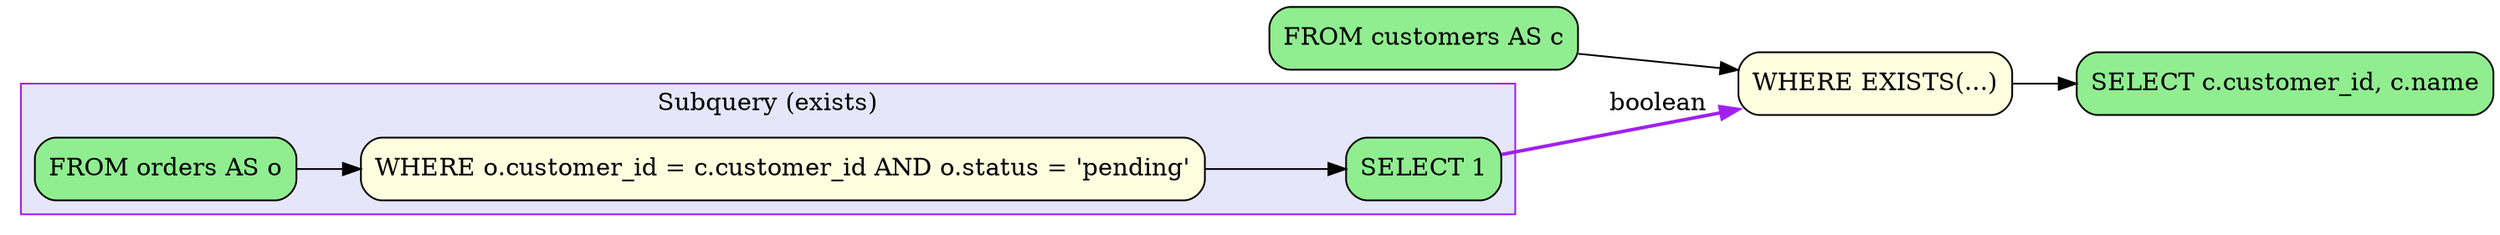 digraph sqloflow {
  rankdir=LR;
  node [shape=box, style=rounded];

  // Node definitions
  node_0 [label="FROM customers AS c", fillcolor=lightgreen, style="filled,rounded"];
  node_3 [label="SELECT c.customer_id, c.name", fillcolor=lightgreen, style="filled,rounded"];
  node_1 [label="WHERE EXISTS(...)", fillcolor=lightyellow, style="filled,rounded"];

  // Subquery 1
  subgraph cluster_node_2 {
    label="Subquery (exists)";
    style=filled;
    fillcolor=lavender;
    color=purple;
    subq_2_node_0 [label="FROM orders AS o", fillcolor=lightgreen, style="filled,rounded"];
    subq_2_node_1 [label="WHERE o.customer_id = c.customer_id AND o.status = 'pending'", fillcolor=lightyellow, style="filled,rounded"];
    subq_2_node_2 [label="SELECT 1", fillcolor=lightgreen, style="filled,rounded"];
    subq_2_node_0 -> subq_2_node_1 [color=black];
    subq_2_node_1 -> subq_2_node_2 [color=black];
  }
  subq_2_node_2 -> node_1 [color=purple, style=bold, label="boolean"];

  // Edges
  node_0 -> node_1 [color=black];
  node_1 -> node_3 [color=black];
}